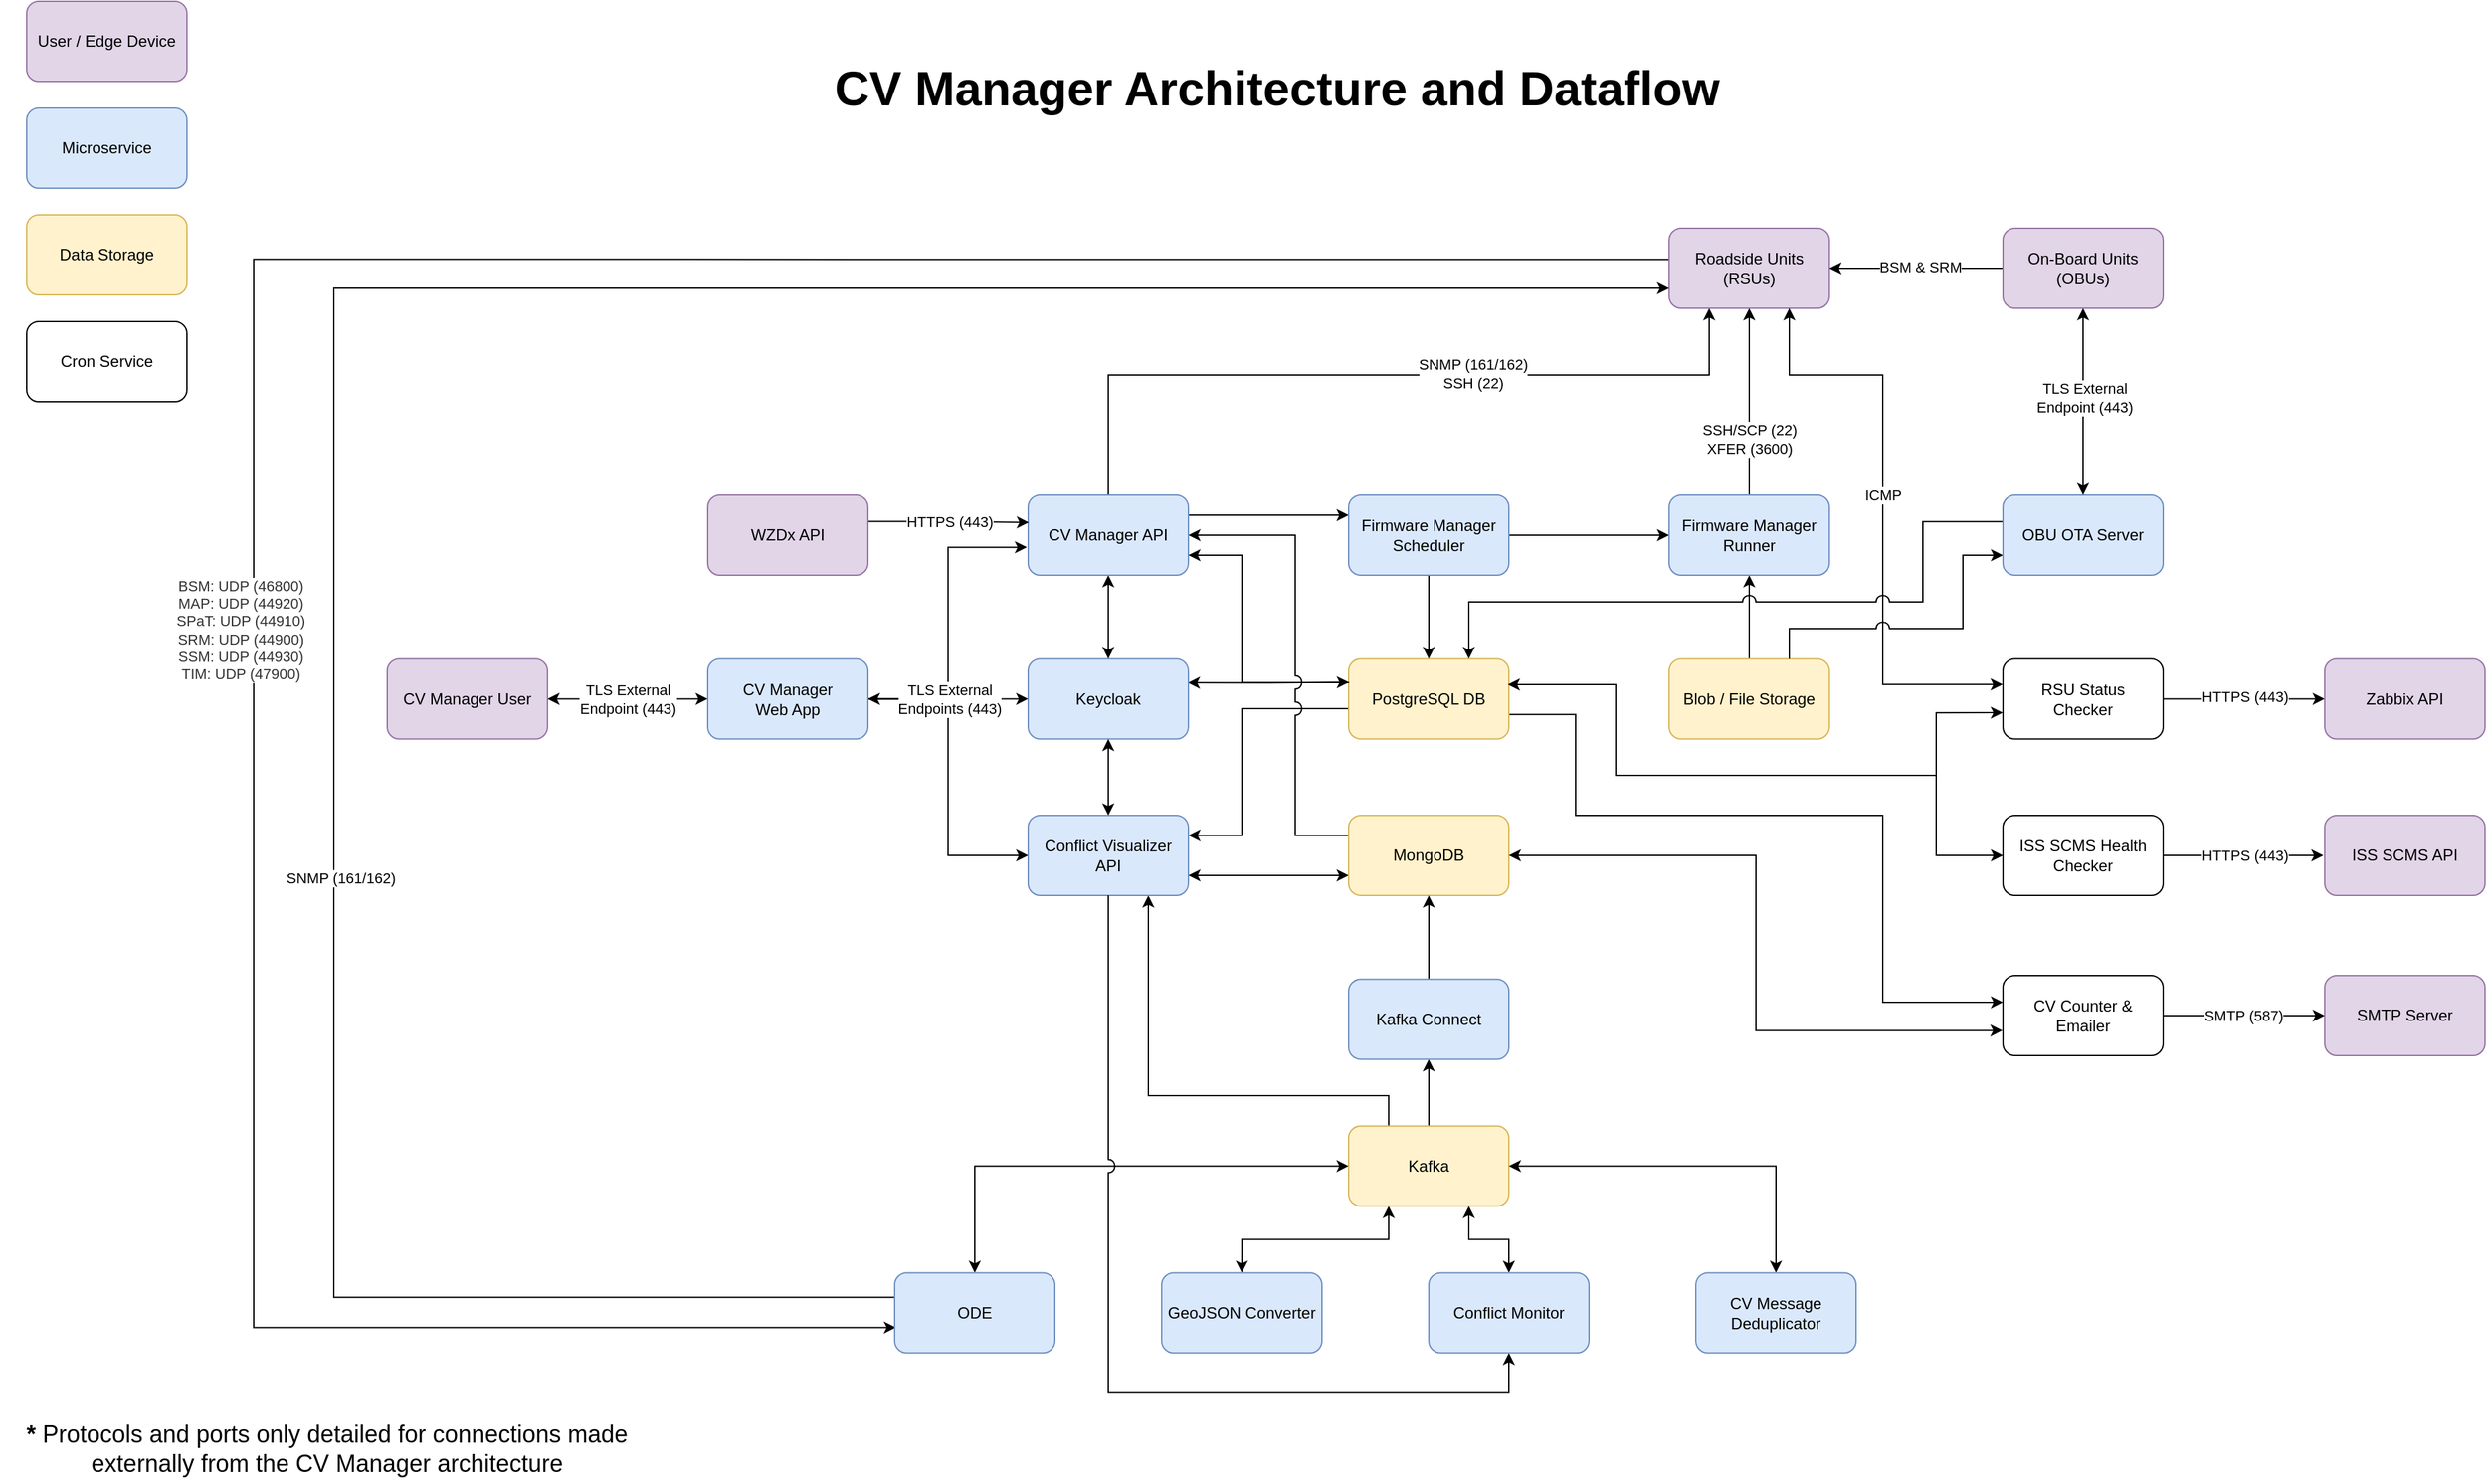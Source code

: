 <mxfile version="24.8.4">
  <diagram id="C5RBs43oDa-KdzZeNtuy" name="Page-1">
    <mxGraphModel dx="3531" dy="1333" grid="1" gridSize="10" guides="1" tooltips="1" connect="1" arrows="1" fold="1" page="1" pageScale="1" pageWidth="827" pageHeight="1169" math="0" shadow="0">
      <root>
        <mxCell id="WIyWlLk6GJQsqaUBKTNV-0" />
        <mxCell id="WIyWlLk6GJQsqaUBKTNV-1" parent="WIyWlLk6GJQsqaUBKTNV-0" />
        <mxCell id="ONZSr_W5btkvEp7k7fHP-24" style="edgeStyle=orthogonalEdgeStyle;rounded=0;orthogonalLoop=1;jettySize=auto;html=1;exitX=1;exitY=0.25;exitDx=0;exitDy=0;endArrow=none;endFill=0;jumpStyle=none;startArrow=classic;startFill=1;" edge="1" parent="WIyWlLk6GJQsqaUBKTNV-1" source="JV4BwhDXAtdapII2j0i4-8">
          <mxGeometry relative="1" as="geometry">
            <mxPoint x="1030" y="570" as="targetPoint" />
            <Array as="points">
              <mxPoint x="950" y="665" />
              <mxPoint x="950" y="570" />
            </Array>
          </mxGeometry>
        </mxCell>
        <mxCell id="ONZSr_W5btkvEp7k7fHP-5" style="edgeStyle=orthogonalEdgeStyle;rounded=0;orthogonalLoop=1;jettySize=auto;html=1;exitX=1;exitY=0.5;exitDx=0;exitDy=0;entryX=-0.008;entryY=0.651;entryDx=0;entryDy=0;entryPerimeter=0;" edge="1" parent="WIyWlLk6GJQsqaUBKTNV-1" source="WIyWlLk6GJQsqaUBKTNV-3" target="JV4BwhDXAtdapII2j0i4-2">
          <mxGeometry relative="1" as="geometry" />
        </mxCell>
        <mxCell id="ONZSr_W5btkvEp7k7fHP-6" style="edgeStyle=orthogonalEdgeStyle;rounded=0;orthogonalLoop=1;jettySize=auto;html=1;exitX=1;exitY=0.5;exitDx=0;exitDy=0;entryX=0;entryY=0.5;entryDx=0;entryDy=0;" edge="1" parent="WIyWlLk6GJQsqaUBKTNV-1" source="WIyWlLk6GJQsqaUBKTNV-3" target="JV4BwhDXAtdapII2j0i4-0">
          <mxGeometry relative="1" as="geometry" />
        </mxCell>
        <mxCell id="ONZSr_W5btkvEp7k7fHP-7" style="edgeStyle=orthogonalEdgeStyle;rounded=0;orthogonalLoop=1;jettySize=auto;html=1;exitX=1;exitY=0.5;exitDx=0;exitDy=0;entryX=0;entryY=0.5;entryDx=0;entryDy=0;startArrow=classic;startFill=1;" edge="1" parent="WIyWlLk6GJQsqaUBKTNV-1" source="WIyWlLk6GJQsqaUBKTNV-3" target="JV4BwhDXAtdapII2j0i4-8">
          <mxGeometry relative="1" as="geometry" />
        </mxCell>
        <mxCell id="ONZSr_W5btkvEp7k7fHP-40" value="TLS External&lt;br&gt;Endpoints (443)" style="edgeLabel;html=1;align=center;verticalAlign=middle;resizable=0;points=[];" vertex="1" connectable="0" parent="ONZSr_W5btkvEp7k7fHP-7">
          <mxGeometry x="-0.736" y="-2" relative="1" as="geometry">
            <mxPoint x="29" y="-2" as="offset" />
          </mxGeometry>
        </mxCell>
        <mxCell id="WIyWlLk6GJQsqaUBKTNV-3" value="CV Manager&lt;br&gt;Web App" style="rounded=1;whiteSpace=wrap;html=1;fontSize=12;glass=0;strokeWidth=1;shadow=0;fillColor=#dae8fc;strokeColor=#6c8ebf;" parent="WIyWlLk6GJQsqaUBKTNV-1" vertex="1">
          <mxGeometry x="550" y="532.73" width="120" height="60" as="geometry" />
        </mxCell>
        <mxCell id="ONZSr_W5btkvEp7k7fHP-15" style="edgeStyle=orthogonalEdgeStyle;rounded=0;orthogonalLoop=1;jettySize=auto;html=1;exitX=0.997;exitY=0.299;exitDx=0;exitDy=0;startArrow=classic;startFill=1;entryX=0.001;entryY=0.292;entryDx=0;entryDy=0;exitPerimeter=0;entryPerimeter=0;" edge="1" parent="WIyWlLk6GJQsqaUBKTNV-1" source="JV4BwhDXAtdapII2j0i4-0" target="JV4BwhDXAtdapII2j0i4-4">
          <mxGeometry relative="1" as="geometry" />
        </mxCell>
        <mxCell id="JV4BwhDXAtdapII2j0i4-0" value="Keycloak" style="rounded=1;whiteSpace=wrap;html=1;fontSize=12;glass=0;strokeWidth=1;shadow=0;fillColor=#dae8fc;strokeColor=#6c8ebf;" parent="WIyWlLk6GJQsqaUBKTNV-1" vertex="1">
          <mxGeometry x="790" y="532.73" width="120" height="60" as="geometry" />
        </mxCell>
        <mxCell id="JV4BwhDXAtdapII2j0i4-72" style="edgeStyle=orthogonalEdgeStyle;rounded=0;orthogonalLoop=1;jettySize=auto;html=1;exitX=0.5;exitY=0;exitDx=0;exitDy=0;" parent="WIyWlLk6GJQsqaUBKTNV-1" source="JV4BwhDXAtdapII2j0i4-2" edge="1">
          <mxGeometry relative="1" as="geometry">
            <Array as="points">
              <mxPoint x="850" y="320" />
              <mxPoint x="1300" y="320" />
              <mxPoint x="1300" y="270" />
            </Array>
            <mxPoint x="850" y="400" as="sourcePoint" />
            <mxPoint x="1300" y="270" as="targetPoint" />
          </mxGeometry>
        </mxCell>
        <mxCell id="JV4BwhDXAtdapII2j0i4-76" value="SNMP (161/162)&lt;br&gt;SSH (22)" style="edgeLabel;html=1;align=center;verticalAlign=middle;resizable=0;points=[];" parent="JV4BwhDXAtdapII2j0i4-72" vertex="1" connectable="0">
          <mxGeometry x="0.229" y="1" relative="1" as="geometry">
            <mxPoint as="offset" />
          </mxGeometry>
        </mxCell>
        <mxCell id="ONZSr_W5btkvEp7k7fHP-11" style="edgeStyle=orthogonalEdgeStyle;rounded=0;orthogonalLoop=1;jettySize=auto;html=1;exitX=0.5;exitY=1;exitDx=0;exitDy=0;entryX=0.5;entryY=0;entryDx=0;entryDy=0;startArrow=classic;startFill=1;endArrow=classic;endFill=1;" edge="1" parent="WIyWlLk6GJQsqaUBKTNV-1" source="JV4BwhDXAtdapII2j0i4-2" target="JV4BwhDXAtdapII2j0i4-0">
          <mxGeometry relative="1" as="geometry" />
        </mxCell>
        <mxCell id="ONZSr_W5btkvEp7k7fHP-13" style="edgeStyle=orthogonalEdgeStyle;rounded=0;orthogonalLoop=1;jettySize=auto;html=1;exitX=1;exitY=0.25;exitDx=0;exitDy=0;entryX=0;entryY=0.25;entryDx=0;entryDy=0;" edge="1" parent="WIyWlLk6GJQsqaUBKTNV-1" source="JV4BwhDXAtdapII2j0i4-2" target="JV4BwhDXAtdapII2j0i4-13">
          <mxGeometry relative="1" as="geometry" />
        </mxCell>
        <mxCell id="ONZSr_W5btkvEp7k7fHP-23" style="edgeStyle=orthogonalEdgeStyle;rounded=0;orthogonalLoop=1;jettySize=auto;html=1;exitX=1;exitY=0.5;exitDx=0;exitDy=0;entryX=0;entryY=0.25;entryDx=0;entryDy=0;jumpStyle=arc;jumpSize=10;startArrow=classic;startFill=1;endArrow=none;endFill=0;" edge="1" parent="WIyWlLk6GJQsqaUBKTNV-1" source="JV4BwhDXAtdapII2j0i4-2" target="JV4BwhDXAtdapII2j0i4-23">
          <mxGeometry relative="1" as="geometry">
            <Array as="points">
              <mxPoint x="990" y="440" />
              <mxPoint x="990" y="665" />
            </Array>
          </mxGeometry>
        </mxCell>
        <mxCell id="JV4BwhDXAtdapII2j0i4-2" value="CV Manager API" style="rounded=1;whiteSpace=wrap;html=1;fontSize=12;glass=0;strokeWidth=1;shadow=0;fillColor=#dae8fc;strokeColor=#6c8ebf;" parent="WIyWlLk6GJQsqaUBKTNV-1" vertex="1">
          <mxGeometry x="790" y="410" width="120" height="60" as="geometry" />
        </mxCell>
        <mxCell id="ONZSr_W5btkvEp7k7fHP-31" style="edgeStyle=orthogonalEdgeStyle;rounded=0;orthogonalLoop=1;jettySize=auto;html=1;exitX=1.003;exitY=0.695;exitDx=0;exitDy=0;entryX=0;entryY=0.333;entryDx=0;entryDy=0;endArrow=classic;endFill=1;startArrow=none;startFill=0;exitPerimeter=0;entryPerimeter=0;" edge="1" parent="WIyWlLk6GJQsqaUBKTNV-1" source="JV4BwhDXAtdapII2j0i4-4" target="JV4BwhDXAtdapII2j0i4-45">
          <mxGeometry relative="1" as="geometry">
            <mxPoint x="1270" y="690" as="targetPoint" />
            <Array as="points">
              <mxPoint x="1200" y="574" />
              <mxPoint x="1200" y="650" />
              <mxPoint x="1430" y="650" />
              <mxPoint x="1430" y="790" />
            </Array>
          </mxGeometry>
        </mxCell>
        <mxCell id="JV4BwhDXAtdapII2j0i4-4" value="PostgreSQL DB" style="rounded=1;whiteSpace=wrap;html=1;fontSize=12;glass=0;strokeWidth=1;shadow=0;fillColor=#fff2cc;strokeColor=#d6b656;" parent="WIyWlLk6GJQsqaUBKTNV-1" vertex="1">
          <mxGeometry x="1030" y="532.73" width="120" height="60" as="geometry" />
        </mxCell>
        <mxCell id="ONZSr_W5btkvEp7k7fHP-12" style="edgeStyle=orthogonalEdgeStyle;rounded=0;orthogonalLoop=1;jettySize=auto;html=1;exitX=0.5;exitY=0;exitDx=0;exitDy=0;entryX=0.5;entryY=1;entryDx=0;entryDy=0;startArrow=classic;startFill=1;endArrow=classic;endFill=1;" edge="1" parent="WIyWlLk6GJQsqaUBKTNV-1" source="JV4BwhDXAtdapII2j0i4-8" target="JV4BwhDXAtdapII2j0i4-0">
          <mxGeometry relative="1" as="geometry" />
        </mxCell>
        <mxCell id="ONZSr_W5btkvEp7k7fHP-18" style="edgeStyle=orthogonalEdgeStyle;rounded=0;orthogonalLoop=1;jettySize=auto;html=1;exitX=1;exitY=0.75;exitDx=0;exitDy=0;entryX=0;entryY=0.75;entryDx=0;entryDy=0;startArrow=classic;startFill=1;" edge="1" parent="WIyWlLk6GJQsqaUBKTNV-1" source="JV4BwhDXAtdapII2j0i4-8" target="JV4BwhDXAtdapII2j0i4-23">
          <mxGeometry relative="1" as="geometry" />
        </mxCell>
        <mxCell id="ONZSr_W5btkvEp7k7fHP-26" style="edgeStyle=orthogonalEdgeStyle;rounded=0;orthogonalLoop=1;jettySize=auto;html=1;exitX=0.75;exitY=1;exitDx=0;exitDy=0;entryX=0.25;entryY=0;entryDx=0;entryDy=0;startArrow=classic;startFill=1;endArrow=none;endFill=0;" edge="1" parent="WIyWlLk6GJQsqaUBKTNV-1" source="JV4BwhDXAtdapII2j0i4-8" target="JV4BwhDXAtdapII2j0i4-98">
          <mxGeometry relative="1" as="geometry">
            <Array as="points">
              <mxPoint x="880" y="860" />
              <mxPoint x="1060" y="860" />
            </Array>
          </mxGeometry>
        </mxCell>
        <mxCell id="JV4BwhDXAtdapII2j0i4-8" value="Conflict Visualizer&lt;br&gt;API" style="rounded=1;whiteSpace=wrap;html=1;fontSize=12;glass=0;strokeWidth=1;shadow=0;fillColor=#dae8fc;strokeColor=#6c8ebf;" parent="WIyWlLk6GJQsqaUBKTNV-1" vertex="1">
          <mxGeometry x="790" y="650" width="120" height="60" as="geometry" />
        </mxCell>
        <mxCell id="JV4BwhDXAtdapII2j0i4-67" style="edgeStyle=orthogonalEdgeStyle;rounded=0;orthogonalLoop=1;jettySize=auto;html=1;exitX=1;exitY=0.5;exitDx=0;exitDy=0;entryX=0;entryY=0.5;entryDx=0;entryDy=0;" parent="WIyWlLk6GJQsqaUBKTNV-1" source="JV4BwhDXAtdapII2j0i4-13" target="JV4BwhDXAtdapII2j0i4-14" edge="1">
          <mxGeometry relative="1" as="geometry" />
        </mxCell>
        <mxCell id="ONZSr_W5btkvEp7k7fHP-14" style="edgeStyle=orthogonalEdgeStyle;rounded=0;orthogonalLoop=1;jettySize=auto;html=1;exitX=0.5;exitY=1;exitDx=0;exitDy=0;entryX=0.5;entryY=0;entryDx=0;entryDy=0;" edge="1" parent="WIyWlLk6GJQsqaUBKTNV-1" source="JV4BwhDXAtdapII2j0i4-13" target="JV4BwhDXAtdapII2j0i4-4">
          <mxGeometry relative="1" as="geometry" />
        </mxCell>
        <mxCell id="JV4BwhDXAtdapII2j0i4-13" value="Firmware Manager Scheduler" style="rounded=1;whiteSpace=wrap;html=1;fontSize=12;glass=0;strokeWidth=1;shadow=0;fillColor=#dae8fc;strokeColor=#6c8ebf;" parent="WIyWlLk6GJQsqaUBKTNV-1" vertex="1">
          <mxGeometry x="1030" y="410" width="120" height="60" as="geometry" />
        </mxCell>
        <mxCell id="JV4BwhDXAtdapII2j0i4-71" style="edgeStyle=orthogonalEdgeStyle;rounded=0;orthogonalLoop=1;jettySize=auto;html=1;exitX=0.5;exitY=0;exitDx=0;exitDy=0;entryX=0.5;entryY=1;entryDx=0;entryDy=0;" parent="WIyWlLk6GJQsqaUBKTNV-1" source="JV4BwhDXAtdapII2j0i4-14" target="JV4BwhDXAtdapII2j0i4-17" edge="1">
          <mxGeometry relative="1" as="geometry">
            <Array as="points" />
          </mxGeometry>
        </mxCell>
        <mxCell id="JV4BwhDXAtdapII2j0i4-77" value="SSH/SCP (22)&lt;br&gt;XFER (3600)" style="edgeLabel;html=1;align=center;verticalAlign=middle;resizable=0;points=[];" parent="JV4BwhDXAtdapII2j0i4-71" vertex="1" connectable="0">
          <mxGeometry x="0.53" relative="1" as="geometry">
            <mxPoint y="65" as="offset" />
          </mxGeometry>
        </mxCell>
        <mxCell id="ONZSr_W5btkvEp7k7fHP-38" style="edgeStyle=orthogonalEdgeStyle;rounded=0;orthogonalLoop=1;jettySize=auto;html=1;exitX=0.5;exitY=1;exitDx=0;exitDy=0;entryX=0.5;entryY=0;entryDx=0;entryDy=0;startArrow=classic;startFill=1;endArrow=none;endFill=0;" edge="1" parent="WIyWlLk6GJQsqaUBKTNV-1" source="JV4BwhDXAtdapII2j0i4-14" target="JV4BwhDXAtdapII2j0i4-19">
          <mxGeometry relative="1" as="geometry" />
        </mxCell>
        <mxCell id="JV4BwhDXAtdapII2j0i4-14" value="Firmware Manager Runner" style="rounded=1;whiteSpace=wrap;html=1;fontSize=12;glass=0;strokeWidth=1;shadow=0;fillColor=#dae8fc;strokeColor=#6c8ebf;" parent="WIyWlLk6GJQsqaUBKTNV-1" vertex="1">
          <mxGeometry x="1270" y="410" width="120" height="60" as="geometry" />
        </mxCell>
        <mxCell id="JV4BwhDXAtdapII2j0i4-117" style="edgeStyle=orthogonalEdgeStyle;rounded=0;orthogonalLoop=1;jettySize=auto;html=1;exitX=0.003;exitY=0.389;exitDx=0;exitDy=0;entryX=0.008;entryY=0.683;entryDx=0;entryDy=0;exitPerimeter=0;entryPerimeter=0;" parent="WIyWlLk6GJQsqaUBKTNV-1" source="JV4BwhDXAtdapII2j0i4-17" target="JV4BwhDXAtdapII2j0i4-96" edge="1">
          <mxGeometry relative="1" as="geometry">
            <Array as="points">
              <mxPoint x="210" y="233" />
              <mxPoint x="210" y="1034" />
            </Array>
          </mxGeometry>
        </mxCell>
        <mxCell id="JV4BwhDXAtdapII2j0i4-118" value="&lt;span data-lucid-content=&quot;{&amp;quot;t&amp;quot;:&amp;quot;BSM: UDP/46800 MAP: UDP/44920 SPaT: UDP/44910 SRM: UDP/44900 SSM: UDP/44930 TIM: UDP/47900&amp;quot;,&amp;quot;m&amp;quot;:[{&amp;quot;s&amp;quot;:0,&amp;quot;n&amp;quot;:&amp;quot;a&amp;quot;,&amp;quot;v&amp;quot;:&amp;quot;center&amp;quot;},{&amp;quot;s&amp;quot;:0,&amp;quot;n&amp;quot;:&amp;quot;c&amp;quot;,&amp;quot;v&amp;quot;:&amp;quot;333333ff&amp;quot;,&amp;quot;e&amp;quot;:90}]}&quot; data-lucid-type=&quot;application/vnd.lucid.text&quot;&gt;&lt;span style=&quot;color:#333333;&quot;&gt;BSM: UDP (46800)&lt;br&gt;MAP: UDP (44920)&lt;br&gt;SPaT: UDP (44910)&lt;br&gt;SRM: UDP (44900)&lt;br&gt;SSM: UDP (44930)&lt;br&gt;TIM: UDP (47900)&lt;/span&gt;&lt;/span&gt;" style="edgeLabel;html=1;align=center;verticalAlign=middle;resizable=0;points=[];" parent="JV4BwhDXAtdapII2j0i4-117" vertex="1" connectable="0">
          <mxGeometry x="0.381" y="-4" relative="1" as="geometry">
            <mxPoint x="-6" y="-279" as="offset" />
          </mxGeometry>
        </mxCell>
        <mxCell id="JV4BwhDXAtdapII2j0i4-17" value="Roadside Units (RSUs)" style="rounded=1;whiteSpace=wrap;html=1;fontSize=12;glass=0;strokeWidth=1;shadow=0;fillColor=#e1d5e7;strokeColor=#9673a6;" parent="WIyWlLk6GJQsqaUBKTNV-1" vertex="1">
          <mxGeometry x="1270" y="210" width="120" height="60" as="geometry" />
        </mxCell>
        <mxCell id="JV4BwhDXAtdapII2j0i4-19" value="Blob / File Storage" style="rounded=1;whiteSpace=wrap;html=1;fontSize=12;glass=0;strokeWidth=1;shadow=0;fillColor=#fff2cc;strokeColor=#d6b656;" parent="WIyWlLk6GJQsqaUBKTNV-1" vertex="1">
          <mxGeometry x="1270" y="532.73" width="120" height="60" as="geometry" />
        </mxCell>
        <mxCell id="JV4BwhDXAtdapII2j0i4-23" value="MongoDB" style="rounded=1;whiteSpace=wrap;html=1;fontSize=12;glass=0;strokeWidth=1;shadow=0;fillColor=#fff2cc;strokeColor=#d6b656;" parent="WIyWlLk6GJQsqaUBKTNV-1" vertex="1">
          <mxGeometry x="1030" y="650" width="120" height="60" as="geometry" />
        </mxCell>
        <mxCell id="ONZSr_W5btkvEp7k7fHP-2" style="edgeStyle=orthogonalEdgeStyle;rounded=0;orthogonalLoop=1;jettySize=auto;html=1;exitX=1;exitY=0.5;exitDx=0;exitDy=0;entryX=0;entryY=0.5;entryDx=0;entryDy=0;startArrow=classic;startFill=1;endArrow=classic;endFill=1;" edge="1" parent="WIyWlLk6GJQsqaUBKTNV-1" source="JV4BwhDXAtdapII2j0i4-26" target="WIyWlLk6GJQsqaUBKTNV-3">
          <mxGeometry relative="1" as="geometry" />
        </mxCell>
        <mxCell id="ONZSr_W5btkvEp7k7fHP-3" value="TLS External&lt;br&gt;Endpoint (443)" style="edgeLabel;html=1;align=center;verticalAlign=middle;resizable=0;points=[];" vertex="1" connectable="0" parent="ONZSr_W5btkvEp7k7fHP-2">
          <mxGeometry x="0.033" y="-2" relative="1" as="geometry">
            <mxPoint x="-2" y="-2" as="offset" />
          </mxGeometry>
        </mxCell>
        <mxCell id="JV4BwhDXAtdapII2j0i4-26" value="CV Manager User" style="rounded=1;whiteSpace=wrap;html=1;fontSize=12;glass=0;strokeWidth=1;shadow=0;fillColor=#e1d5e7;strokeColor=#9673a6;" parent="WIyWlLk6GJQsqaUBKTNV-1" vertex="1">
          <mxGeometry x="310" y="532.73" width="120" height="60" as="geometry" />
        </mxCell>
        <mxCell id="JV4BwhDXAtdapII2j0i4-86" style="edgeStyle=orthogonalEdgeStyle;rounded=0;orthogonalLoop=1;jettySize=auto;html=1;exitX=1;exitY=0.5;exitDx=0;exitDy=0;entryX=0;entryY=0.5;entryDx=0;entryDy=0;" parent="WIyWlLk6GJQsqaUBKTNV-1" source="JV4BwhDXAtdapII2j0i4-43" target="JV4BwhDXAtdapII2j0i4-85" edge="1">
          <mxGeometry relative="1" as="geometry" />
        </mxCell>
        <mxCell id="JV4BwhDXAtdapII2j0i4-87" value="HTTPS (443)" style="edgeLabel;html=1;align=center;verticalAlign=middle;resizable=0;points=[];" parent="JV4BwhDXAtdapII2j0i4-86" vertex="1" connectable="0">
          <mxGeometry x="0.008" y="2" relative="1" as="geometry">
            <mxPoint as="offset" />
          </mxGeometry>
        </mxCell>
        <mxCell id="JV4BwhDXAtdapII2j0i4-88" style="edgeStyle=orthogonalEdgeStyle;rounded=0;orthogonalLoop=1;jettySize=auto;html=1;entryX=0.75;entryY=1;entryDx=0;entryDy=0;startArrow=classic;startFill=1;exitX=-0.002;exitY=0.32;exitDx=0;exitDy=0;exitPerimeter=0;" parent="WIyWlLk6GJQsqaUBKTNV-1" source="JV4BwhDXAtdapII2j0i4-43" target="JV4BwhDXAtdapII2j0i4-17" edge="1">
          <mxGeometry relative="1" as="geometry">
            <Array as="points">
              <mxPoint x="1430" y="552" />
              <mxPoint x="1430" y="320" />
              <mxPoint x="1360" y="320" />
            </Array>
            <mxPoint x="1470" y="574" as="sourcePoint" />
          </mxGeometry>
        </mxCell>
        <mxCell id="JV4BwhDXAtdapII2j0i4-94" value="ICMP" style="edgeLabel;html=1;align=center;verticalAlign=middle;resizable=0;points=[];" parent="JV4BwhDXAtdapII2j0i4-88" vertex="1" connectable="0">
          <mxGeometry x="-0.352" y="-5" relative="1" as="geometry">
            <mxPoint x="-5" y="-89" as="offset" />
          </mxGeometry>
        </mxCell>
        <mxCell id="ONZSr_W5btkvEp7k7fHP-32" style="edgeStyle=orthogonalEdgeStyle;rounded=0;orthogonalLoop=1;jettySize=auto;html=1;entryX=0.993;entryY=0.315;entryDx=0;entryDy=0;endArrow=classic;endFill=1;startArrow=classic;startFill=1;exitX=-0.001;exitY=0.672;exitDx=0;exitDy=0;exitPerimeter=0;entryPerimeter=0;" edge="1" parent="WIyWlLk6GJQsqaUBKTNV-1" source="JV4BwhDXAtdapII2j0i4-43" target="JV4BwhDXAtdapII2j0i4-4">
          <mxGeometry relative="1" as="geometry">
            <mxPoint x="1519" y="570" as="sourcePoint" />
            <Array as="points">
              <mxPoint x="1470" y="573" />
              <mxPoint x="1470" y="620" />
              <mxPoint x="1230" y="620" />
              <mxPoint x="1230" y="552" />
              <mxPoint x="1149" y="552" />
            </Array>
          </mxGeometry>
        </mxCell>
        <mxCell id="JV4BwhDXAtdapII2j0i4-43" value="RSU Status&lt;br&gt;Checker" style="rounded=1;whiteSpace=wrap;html=1;fontSize=12;glass=0;strokeWidth=1;shadow=0;" parent="WIyWlLk6GJQsqaUBKTNV-1" vertex="1">
          <mxGeometry x="1520" y="532.73" width="120" height="60" as="geometry" />
        </mxCell>
        <mxCell id="ONZSr_W5btkvEp7k7fHP-36" style="edgeStyle=orthogonalEdgeStyle;rounded=0;orthogonalLoop=1;jettySize=auto;html=1;exitX=0;exitY=0.75;exitDx=0;exitDy=0;entryX=0.75;entryY=0;entryDx=0;entryDy=0;jumpStyle=arc;jumpSize=10;startArrow=classic;startFill=1;endArrow=none;endFill=0;" edge="1" parent="WIyWlLk6GJQsqaUBKTNV-1" source="JV4BwhDXAtdapII2j0i4-44" target="JV4BwhDXAtdapII2j0i4-19">
          <mxGeometry relative="1" as="geometry">
            <Array as="points">
              <mxPoint x="1490" y="455" />
              <mxPoint x="1490" y="510" />
              <mxPoint x="1360" y="510" />
            </Array>
          </mxGeometry>
        </mxCell>
        <mxCell id="ONZSr_W5btkvEp7k7fHP-37" style="edgeStyle=orthogonalEdgeStyle;rounded=0;orthogonalLoop=1;jettySize=auto;html=1;entryX=0.75;entryY=0;entryDx=0;entryDy=0;jumpStyle=arc;jumpSize=10;exitX=0.007;exitY=0.332;exitDx=0;exitDy=0;exitPerimeter=0;" edge="1" parent="WIyWlLk6GJQsqaUBKTNV-1" source="JV4BwhDXAtdapII2j0i4-44" target="JV4BwhDXAtdapII2j0i4-4">
          <mxGeometry relative="1" as="geometry">
            <mxPoint x="1519" y="430" as="sourcePoint" />
            <Array as="points">
              <mxPoint x="1460" y="430" />
              <mxPoint x="1460" y="490" />
              <mxPoint x="1120" y="490" />
            </Array>
          </mxGeometry>
        </mxCell>
        <mxCell id="JV4BwhDXAtdapII2j0i4-44" value="OBU OTA Server" style="rounded=1;whiteSpace=wrap;html=1;fontSize=12;glass=0;strokeWidth=1;shadow=0;fillColor=#dae8fc;strokeColor=#6c8ebf;" parent="WIyWlLk6GJQsqaUBKTNV-1" vertex="1">
          <mxGeometry x="1520" y="410" width="120" height="60" as="geometry" />
        </mxCell>
        <mxCell id="JV4BwhDXAtdapII2j0i4-83" style="edgeStyle=orthogonalEdgeStyle;rounded=0;orthogonalLoop=1;jettySize=auto;html=1;exitX=1;exitY=0.5;exitDx=0;exitDy=0;entryX=0;entryY=0.5;entryDx=0;entryDy=0;" parent="WIyWlLk6GJQsqaUBKTNV-1" source="JV4BwhDXAtdapII2j0i4-45" target="JV4BwhDXAtdapII2j0i4-82" edge="1">
          <mxGeometry relative="1" as="geometry" />
        </mxCell>
        <mxCell id="JV4BwhDXAtdapII2j0i4-84" value="SMTP (587)" style="edgeLabel;html=1;align=center;verticalAlign=middle;resizable=0;points=[];" parent="JV4BwhDXAtdapII2j0i4-83" vertex="1" connectable="0">
          <mxGeometry x="-0.127" relative="1" as="geometry">
            <mxPoint x="7" as="offset" />
          </mxGeometry>
        </mxCell>
        <mxCell id="JV4BwhDXAtdapII2j0i4-45" value="CV Counter &amp;amp; Emailer" style="rounded=1;whiteSpace=wrap;html=1;fontSize=12;glass=0;strokeWidth=1;shadow=0;" parent="WIyWlLk6GJQsqaUBKTNV-1" vertex="1">
          <mxGeometry x="1520" y="770" width="120" height="60" as="geometry" />
        </mxCell>
        <mxCell id="JV4BwhDXAtdapII2j0i4-69" style="edgeStyle=orthogonalEdgeStyle;rounded=0;orthogonalLoop=1;jettySize=auto;html=1;exitX=0.5;exitY=1;exitDx=0;exitDy=0;entryX=0.5;entryY=0;entryDx=0;entryDy=0;startArrow=classic;startFill=1;" parent="WIyWlLk6GJQsqaUBKTNV-1" source="JV4BwhDXAtdapII2j0i4-49" target="JV4BwhDXAtdapII2j0i4-44" edge="1">
          <mxGeometry relative="1" as="geometry" />
        </mxCell>
        <mxCell id="JV4BwhDXAtdapII2j0i4-70" value="TLS External&lt;br&gt;Endpoint (443)" style="edgeLabel;html=1;align=center;verticalAlign=middle;resizable=0;points=[];" parent="JV4BwhDXAtdapII2j0i4-69" vertex="1" connectable="0">
          <mxGeometry x="-0.04" y="1" relative="1" as="geometry">
            <mxPoint as="offset" />
          </mxGeometry>
        </mxCell>
        <mxCell id="ONZSr_W5btkvEp7k7fHP-0" style="edgeStyle=orthogonalEdgeStyle;rounded=0;orthogonalLoop=1;jettySize=auto;html=1;exitX=0;exitY=0.5;exitDx=0;exitDy=0;entryX=1;entryY=0.5;entryDx=0;entryDy=0;" edge="1" parent="WIyWlLk6GJQsqaUBKTNV-1" source="JV4BwhDXAtdapII2j0i4-49" target="JV4BwhDXAtdapII2j0i4-17">
          <mxGeometry relative="1" as="geometry" />
        </mxCell>
        <mxCell id="ONZSr_W5btkvEp7k7fHP-1" value="BSM &amp;amp; SRM" style="edgeLabel;html=1;align=center;verticalAlign=middle;resizable=0;points=[];" vertex="1" connectable="0" parent="ONZSr_W5btkvEp7k7fHP-0">
          <mxGeometry x="0.196" relative="1" as="geometry">
            <mxPoint x="15" y="-1" as="offset" />
          </mxGeometry>
        </mxCell>
        <mxCell id="JV4BwhDXAtdapII2j0i4-49" value="On-Board Units (OBUs)" style="rounded=1;whiteSpace=wrap;html=1;fontSize=12;glass=0;strokeWidth=1;shadow=0;fillColor=#e1d5e7;strokeColor=#9673a6;" parent="WIyWlLk6GJQsqaUBKTNV-1" vertex="1">
          <mxGeometry x="1520" y="210" width="120" height="60" as="geometry" />
        </mxCell>
        <mxCell id="JV4BwhDXAtdapII2j0i4-50" value="User / Edge Device" style="rounded=1;whiteSpace=wrap;html=1;fontSize=12;glass=0;strokeWidth=1;shadow=0;fillColor=#e1d5e7;strokeColor=#9673a6;" parent="WIyWlLk6GJQsqaUBKTNV-1" vertex="1">
          <mxGeometry x="40" y="40" width="120" height="60" as="geometry" />
        </mxCell>
        <mxCell id="JV4BwhDXAtdapII2j0i4-51" value="Microservice" style="rounded=1;whiteSpace=wrap;html=1;fontSize=12;glass=0;strokeWidth=1;shadow=0;fillColor=#dae8fc;strokeColor=#6c8ebf;" parent="WIyWlLk6GJQsqaUBKTNV-1" vertex="1">
          <mxGeometry x="40" y="120" width="120" height="60" as="geometry" />
        </mxCell>
        <mxCell id="JV4BwhDXAtdapII2j0i4-52" value="Data Storage" style="rounded=1;whiteSpace=wrap;html=1;fontSize=12;glass=0;strokeWidth=1;shadow=0;fillColor=#fff2cc;strokeColor=#d6b656;" parent="WIyWlLk6GJQsqaUBKTNV-1" vertex="1">
          <mxGeometry x="40" y="200" width="120" height="60" as="geometry" />
        </mxCell>
        <mxCell id="JV4BwhDXAtdapII2j0i4-81" value="Cron Service" style="rounded=1;whiteSpace=wrap;html=1;fontSize=12;glass=0;strokeWidth=1;shadow=0;" parent="WIyWlLk6GJQsqaUBKTNV-1" vertex="1">
          <mxGeometry x="40" y="280" width="120" height="60" as="geometry" />
        </mxCell>
        <mxCell id="JV4BwhDXAtdapII2j0i4-82" value="SMTP Server" style="rounded=1;whiteSpace=wrap;html=1;fontSize=12;glass=0;strokeWidth=1;shadow=0;fillColor=#e1d5e7;strokeColor=#9673a6;" parent="WIyWlLk6GJQsqaUBKTNV-1" vertex="1">
          <mxGeometry x="1761" y="770" width="120" height="60" as="geometry" />
        </mxCell>
        <mxCell id="JV4BwhDXAtdapII2j0i4-85" value="Zabbix API" style="rounded=1;whiteSpace=wrap;html=1;fontSize=12;glass=0;strokeWidth=1;shadow=0;fillColor=#e1d5e7;strokeColor=#9673a6;" parent="WIyWlLk6GJQsqaUBKTNV-1" vertex="1">
          <mxGeometry x="1761" y="532.73" width="120" height="60" as="geometry" />
        </mxCell>
        <mxCell id="ONZSr_W5btkvEp7k7fHP-42" style="edgeStyle=orthogonalEdgeStyle;rounded=0;orthogonalLoop=1;jettySize=auto;html=1;exitX=0;exitY=0.5;exitDx=0;exitDy=0;endArrow=none;endFill=0;startArrow=classic;startFill=1;" edge="1" parent="WIyWlLk6GJQsqaUBKTNV-1" source="JV4BwhDXAtdapII2j0i4-89">
          <mxGeometry relative="1" as="geometry">
            <mxPoint x="1470" y="620" as="targetPoint" />
            <Array as="points">
              <mxPoint x="1470" y="680" />
              <mxPoint x="1470" y="620" />
            </Array>
          </mxGeometry>
        </mxCell>
        <mxCell id="ONZSr_W5btkvEp7k7fHP-43" style="edgeStyle=orthogonalEdgeStyle;rounded=0;orthogonalLoop=1;jettySize=auto;html=1;exitX=1;exitY=0.5;exitDx=0;exitDy=0;" edge="1" parent="WIyWlLk6GJQsqaUBKTNV-1" source="JV4BwhDXAtdapII2j0i4-89">
          <mxGeometry relative="1" as="geometry">
            <mxPoint x="1760" y="680" as="targetPoint" />
          </mxGeometry>
        </mxCell>
        <mxCell id="ONZSr_W5btkvEp7k7fHP-44" value="HTTPS (443)" style="edgeLabel;html=1;align=center;verticalAlign=middle;resizable=0;points=[];" vertex="1" connectable="0" parent="ONZSr_W5btkvEp7k7fHP-43">
          <mxGeometry x="-0.192" y="-1" relative="1" as="geometry">
            <mxPoint x="12" y="-1" as="offset" />
          </mxGeometry>
        </mxCell>
        <mxCell id="JV4BwhDXAtdapII2j0i4-89" value="ISS SCMS Health Checker" style="rounded=1;whiteSpace=wrap;html=1;fontSize=12;glass=0;strokeWidth=1;shadow=0;" parent="WIyWlLk6GJQsqaUBKTNV-1" vertex="1">
          <mxGeometry x="1520" y="650" width="120" height="60" as="geometry" />
        </mxCell>
        <mxCell id="JV4BwhDXAtdapII2j0i4-90" value="ISS SCMS API" style="rounded=1;whiteSpace=wrap;html=1;fontSize=12;glass=0;strokeWidth=1;shadow=0;fillColor=#e1d5e7;strokeColor=#9673a6;" parent="WIyWlLk6GJQsqaUBKTNV-1" vertex="1">
          <mxGeometry x="1761" y="650" width="120" height="60" as="geometry" />
        </mxCell>
        <mxCell id="JV4BwhDXAtdapII2j0i4-106" style="edgeStyle=orthogonalEdgeStyle;rounded=0;orthogonalLoop=1;jettySize=auto;html=1;exitX=0.5;exitY=0;exitDx=0;exitDy=0;entryX=0;entryY=0.5;entryDx=0;entryDy=0;startArrow=classic;startFill=1;" parent="WIyWlLk6GJQsqaUBKTNV-1" source="JV4BwhDXAtdapII2j0i4-96" target="JV4BwhDXAtdapII2j0i4-98" edge="1">
          <mxGeometry relative="1" as="geometry" />
        </mxCell>
        <mxCell id="JV4BwhDXAtdapII2j0i4-111" style="edgeStyle=orthogonalEdgeStyle;rounded=0;orthogonalLoop=1;jettySize=auto;html=1;exitX=0.006;exitY=0.306;exitDx=0;exitDy=0;entryX=0;entryY=0.75;entryDx=0;entryDy=0;startArrow=none;startFill=0;exitPerimeter=0;" parent="WIyWlLk6GJQsqaUBKTNV-1" source="JV4BwhDXAtdapII2j0i4-96" target="JV4BwhDXAtdapII2j0i4-17" edge="1">
          <mxGeometry relative="1" as="geometry">
            <Array as="points">
              <mxPoint x="270" y="1011" />
              <mxPoint x="270" y="255" />
            </Array>
          </mxGeometry>
        </mxCell>
        <mxCell id="JV4BwhDXAtdapII2j0i4-116" value="SNMP (161/162)" style="edgeLabel;html=1;align=center;verticalAlign=middle;resizable=0;points=[];" parent="JV4BwhDXAtdapII2j0i4-111" vertex="1" connectable="0">
          <mxGeometry x="-0.335" y="-3" relative="1" as="geometry">
            <mxPoint x="2" y="-11" as="offset" />
          </mxGeometry>
        </mxCell>
        <mxCell id="JV4BwhDXAtdapII2j0i4-96" value="ODE" style="rounded=1;whiteSpace=wrap;html=1;fontSize=12;glass=0;strokeWidth=1;shadow=0;fillColor=#dae8fc;strokeColor=#6c8ebf;" parent="WIyWlLk6GJQsqaUBKTNV-1" vertex="1">
          <mxGeometry x="690" y="992.73" width="120" height="60" as="geometry" />
        </mxCell>
        <mxCell id="JV4BwhDXAtdapII2j0i4-107" style="edgeStyle=orthogonalEdgeStyle;rounded=0;orthogonalLoop=1;jettySize=auto;html=1;exitX=0.5;exitY=0;exitDx=0;exitDy=0;entryX=0.25;entryY=1;entryDx=0;entryDy=0;startArrow=classic;startFill=1;" parent="WIyWlLk6GJQsqaUBKTNV-1" source="JV4BwhDXAtdapII2j0i4-97" target="JV4BwhDXAtdapII2j0i4-98" edge="1">
          <mxGeometry relative="1" as="geometry" />
        </mxCell>
        <mxCell id="JV4BwhDXAtdapII2j0i4-97" value="GeoJSON Converter" style="rounded=1;whiteSpace=wrap;html=1;fontSize=12;glass=0;strokeWidth=1;shadow=0;fillColor=#dae8fc;strokeColor=#6c8ebf;" parent="WIyWlLk6GJQsqaUBKTNV-1" vertex="1">
          <mxGeometry x="890" y="992.73" width="120" height="60" as="geometry" />
        </mxCell>
        <mxCell id="JV4BwhDXAtdapII2j0i4-113" style="edgeStyle=orthogonalEdgeStyle;rounded=0;orthogonalLoop=1;jettySize=auto;html=1;exitX=0.5;exitY=0;exitDx=0;exitDy=0;entryX=0.5;entryY=1;entryDx=0;entryDy=0;" parent="WIyWlLk6GJQsqaUBKTNV-1" source="JV4BwhDXAtdapII2j0i4-98" target="JV4BwhDXAtdapII2j0i4-100" edge="1">
          <mxGeometry relative="1" as="geometry" />
        </mxCell>
        <mxCell id="JV4BwhDXAtdapII2j0i4-98" value="Kafka" style="rounded=1;whiteSpace=wrap;html=1;fontSize=12;glass=0;strokeWidth=1;shadow=0;fillColor=#fff2cc;strokeColor=#d6b656;" parent="WIyWlLk6GJQsqaUBKTNV-1" vertex="1">
          <mxGeometry x="1030" y="882.73" width="120" height="60" as="geometry" />
        </mxCell>
        <mxCell id="JV4BwhDXAtdapII2j0i4-108" style="edgeStyle=orthogonalEdgeStyle;rounded=0;orthogonalLoop=1;jettySize=auto;html=1;exitX=0.5;exitY=0;exitDx=0;exitDy=0;entryX=0.75;entryY=1;entryDx=0;entryDy=0;startArrow=classic;startFill=1;" parent="WIyWlLk6GJQsqaUBKTNV-1" source="JV4BwhDXAtdapII2j0i4-99" target="JV4BwhDXAtdapII2j0i4-98" edge="1">
          <mxGeometry relative="1" as="geometry" />
        </mxCell>
        <mxCell id="JV4BwhDXAtdapII2j0i4-110" style="edgeStyle=orthogonalEdgeStyle;rounded=0;orthogonalLoop=1;jettySize=auto;html=1;exitX=0.5;exitY=1;exitDx=0;exitDy=0;entryX=0.5;entryY=1;entryDx=0;entryDy=0;startArrow=classic;startFill=1;endArrow=none;endFill=0;jumpStyle=arc;jumpSize=10;" parent="WIyWlLk6GJQsqaUBKTNV-1" source="JV4BwhDXAtdapII2j0i4-99" target="JV4BwhDXAtdapII2j0i4-8" edge="1">
          <mxGeometry relative="1" as="geometry">
            <Array as="points">
              <mxPoint x="1150" y="1082.73" />
              <mxPoint x="850" y="1082.73" />
            </Array>
          </mxGeometry>
        </mxCell>
        <mxCell id="JV4BwhDXAtdapII2j0i4-99" value="Conflict Monitor" style="rounded=1;whiteSpace=wrap;html=1;fontSize=12;glass=0;strokeWidth=1;shadow=0;fillColor=#dae8fc;strokeColor=#6c8ebf;" parent="WIyWlLk6GJQsqaUBKTNV-1" vertex="1">
          <mxGeometry x="1090" y="992.73" width="120" height="60" as="geometry" />
        </mxCell>
        <mxCell id="JV4BwhDXAtdapII2j0i4-102" style="edgeStyle=orthogonalEdgeStyle;rounded=0;orthogonalLoop=1;jettySize=auto;html=1;exitX=0.5;exitY=0;exitDx=0;exitDy=0;entryX=0.5;entryY=1;entryDx=0;entryDy=0;" parent="WIyWlLk6GJQsqaUBKTNV-1" source="JV4BwhDXAtdapII2j0i4-100" target="JV4BwhDXAtdapII2j0i4-23" edge="1">
          <mxGeometry relative="1" as="geometry" />
        </mxCell>
        <mxCell id="JV4BwhDXAtdapII2j0i4-100" value="Kafka Connect" style="rounded=1;whiteSpace=wrap;html=1;fontSize=12;glass=0;strokeWidth=1;shadow=0;fillColor=#dae8fc;strokeColor=#6c8ebf;" parent="WIyWlLk6GJQsqaUBKTNV-1" vertex="1">
          <mxGeometry x="1030" y="772.73" width="120" height="60" as="geometry" />
        </mxCell>
        <mxCell id="JV4BwhDXAtdapII2j0i4-109" style="edgeStyle=orthogonalEdgeStyle;rounded=0;orthogonalLoop=1;jettySize=auto;html=1;exitX=0.5;exitY=0;exitDx=0;exitDy=0;entryX=1;entryY=0.5;entryDx=0;entryDy=0;startArrow=classic;startFill=1;" parent="WIyWlLk6GJQsqaUBKTNV-1" source="JV4BwhDXAtdapII2j0i4-101" target="JV4BwhDXAtdapII2j0i4-98" edge="1">
          <mxGeometry relative="1" as="geometry" />
        </mxCell>
        <mxCell id="JV4BwhDXAtdapII2j0i4-101" value="CV Message &lt;br&gt;Deduplicator" style="rounded=1;whiteSpace=wrap;html=1;fontSize=12;glass=0;strokeWidth=1;shadow=0;fillColor=#dae8fc;strokeColor=#6c8ebf;" parent="WIyWlLk6GJQsqaUBKTNV-1" vertex="1">
          <mxGeometry x="1290" y="992.73" width="120" height="60" as="geometry" />
        </mxCell>
        <mxCell id="JV4BwhDXAtdapII2j0i4-119" value="&lt;b&gt;&lt;font style=&quot;font-size: 36px;&quot;&gt;CV Manager Architecture and Dataflow&lt;/font&gt;&lt;/b&gt;" style="text;html=1;align=center;verticalAlign=middle;whiteSpace=wrap;rounded=0;" parent="WIyWlLk6GJQsqaUBKTNV-1" vertex="1">
          <mxGeometry x="610" y="50" width="733" height="110" as="geometry" />
        </mxCell>
        <mxCell id="JV4BwhDXAtdapII2j0i4-120" value="&lt;font style=&quot;font-size: 18px;&quot;&gt;&lt;b&gt;*&lt;/b&gt; Protocols and ports only detailed for connections made externally from the CV Manager architecture&lt;/font&gt;" style="text;html=1;align=center;verticalAlign=middle;whiteSpace=wrap;rounded=0;" parent="WIyWlLk6GJQsqaUBKTNV-1" vertex="1">
          <mxGeometry x="20" y="1100" width="490" height="50" as="geometry" />
        </mxCell>
        <mxCell id="ONZSr_W5btkvEp7k7fHP-45" style="edgeStyle=orthogonalEdgeStyle;rounded=0;orthogonalLoop=1;jettySize=auto;html=1;exitX=0.998;exitY=0.329;exitDx=0;exitDy=0;entryX=0.004;entryY=0.341;entryDx=0;entryDy=0;exitPerimeter=0;entryPerimeter=0;" edge="1" parent="WIyWlLk6GJQsqaUBKTNV-1" source="17-A_7S04tm9I5A4U_Sy-2" target="JV4BwhDXAtdapII2j0i4-2">
          <mxGeometry relative="1" as="geometry" />
        </mxCell>
        <mxCell id="ONZSr_W5btkvEp7k7fHP-46" value="HTTPS (443)" style="edgeLabel;html=1;align=center;verticalAlign=middle;resizable=0;points=[];" vertex="1" connectable="0" parent="ONZSr_W5btkvEp7k7fHP-45">
          <mxGeometry x="-0.069" y="2" relative="1" as="geometry">
            <mxPoint x="4" y="2" as="offset" />
          </mxGeometry>
        </mxCell>
        <mxCell id="17-A_7S04tm9I5A4U_Sy-2" value="WZDx API" style="rounded=1;whiteSpace=wrap;html=1;fontSize=12;glass=0;strokeWidth=1;shadow=0;fillColor=#e1d5e7;strokeColor=#9673a6;" parent="WIyWlLk6GJQsqaUBKTNV-1" vertex="1">
          <mxGeometry x="550" y="410" width="120" height="60" as="geometry" />
        </mxCell>
        <mxCell id="ONZSr_W5btkvEp7k7fHP-29" style="edgeStyle=orthogonalEdgeStyle;rounded=0;orthogonalLoop=1;jettySize=auto;html=1;exitX=1;exitY=0.75;exitDx=0;exitDy=0;entryX=0.002;entryY=0.296;entryDx=0;entryDy=0;entryPerimeter=0;startArrow=classic;startFill=1;endArrow=none;endFill=0;" edge="1" parent="WIyWlLk6GJQsqaUBKTNV-1" source="JV4BwhDXAtdapII2j0i4-2" target="JV4BwhDXAtdapII2j0i4-4">
          <mxGeometry relative="1" as="geometry">
            <Array as="points">
              <mxPoint x="950" y="455" />
              <mxPoint x="950" y="551" />
            </Array>
          </mxGeometry>
        </mxCell>
        <mxCell id="ONZSr_W5btkvEp7k7fHP-35" style="edgeStyle=orthogonalEdgeStyle;rounded=0;orthogonalLoop=1;jettySize=auto;html=1;exitX=1;exitY=0.5;exitDx=0;exitDy=0;entryX=-0.003;entryY=0.687;entryDx=0;entryDy=0;entryPerimeter=0;jumpStyle=arc;jumpSize=10;startArrow=classic;startFill=1;" edge="1" parent="WIyWlLk6GJQsqaUBKTNV-1" source="JV4BwhDXAtdapII2j0i4-23" target="JV4BwhDXAtdapII2j0i4-45">
          <mxGeometry relative="1" as="geometry" />
        </mxCell>
      </root>
    </mxGraphModel>
  </diagram>
</mxfile>
